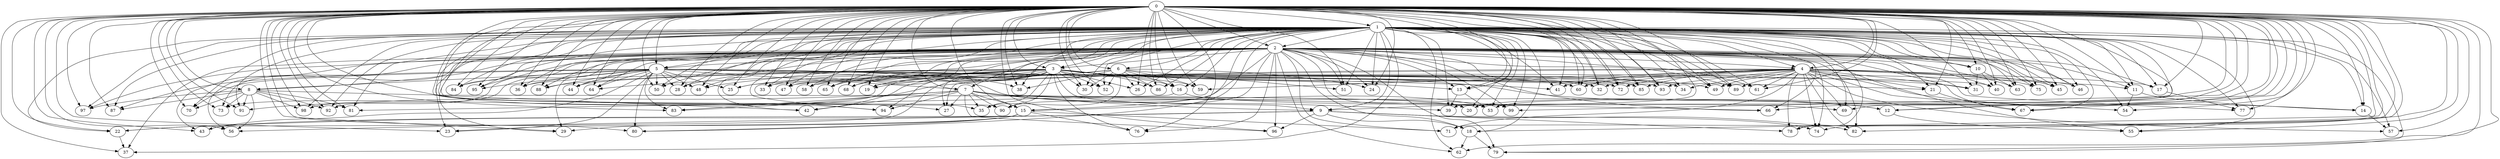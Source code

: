 digraph X {
0 -> 1;
0 -> 2;
0 -> 3;
0 -> 4;
0 -> 5;
0 -> 6;
0 -> 7;
0 -> 8;
0 -> 9;
0 -> 10;
0 -> 11;
0 -> 12;
0 -> 13;
0 -> 14;
0 -> 15;
0 -> 16;
0 -> 17;
0 -> 18;
0 -> 19;
0 -> 20;
0 -> 21;
0 -> 22;
0 -> 23;
0 -> 24;
0 -> 25;
0 -> 26;
0 -> 27;
0 -> 28;
0 -> 29;
0 -> 30;
0 -> 31;
0 -> 32;
0 -> 33;
0 -> 34;
0 -> 35;
0 -> 36;
0 -> 37;
0 -> 38;
0 -> 39;
0 -> 40;
0 -> 41;
0 -> 42;
0 -> 43;
0 -> 44;
0 -> 45;
0 -> 46;
0 -> 47;
0 -> 48;
0 -> 49;
0 -> 50;
0 -> 51;
0 -> 52;
0 -> 53;
0 -> 54;
0 -> 55;
0 -> 56;
0 -> 57;
0 -> 58;
0 -> 59;
0 -> 60;
0 -> 61;
0 -> 62;
0 -> 63;
0 -> 64;
0 -> 65;
0 -> 66;
0 -> 67;
0 -> 68;
0 -> 69;
0 -> 70;
0 -> 71;
0 -> 72;
0 -> 73;
0 -> 74;
0 -> 75;
0 -> 76;
0 -> 77;
0 -> 78;
0 -> 79;
0 -> 80;
0 -> 81;
0 -> 82;
0 -> 83;
0 -> 84;
0 -> 85;
0 -> 86;
0 -> 87;
0 -> 88;
0 -> 89;
0 -> 90;
0 -> 91;
0 -> 92;
0 -> 93;
0 -> 94;
0 -> 95;
0 -> 96;
0 -> 97;
0 -> 98;
0 -> 99;
1 -> 2;
1 -> 3;
1 -> 4;
1 -> 5;
1 -> 6;
1 -> 7;
1 -> 9;
1 -> 10;
1 -> 11;
1 -> 12;
1 -> 13;
1 -> 14;
1 -> 15;
1 -> 16;
1 -> 17;
1 -> 18;
1 -> 20;
1 -> 21;
1 -> 22;
1 -> 23;
1 -> 24;
1 -> 26;
1 -> 28;
1 -> 29;
1 -> 30;
1 -> 32;
1 -> 33;
1 -> 36;
1 -> 37;
1 -> 38;
1 -> 39;
1 -> 40;
1 -> 41;
1 -> 42;
1 -> 45;
1 -> 46;
1 -> 47;
1 -> 48;
1 -> 49;
1 -> 50;
1 -> 51;
1 -> 52;
1 -> 53;
1 -> 54;
1 -> 55;
1 -> 57;
1 -> 58;
1 -> 60;
1 -> 61;
1 -> 62;
1 -> 63;
1 -> 65;
1 -> 66;
1 -> 67;
1 -> 68;
1 -> 69;
1 -> 70;
1 -> 72;
1 -> 75;
1 -> 77;
1 -> 78;
1 -> 79;
1 -> 80;
1 -> 81;
1 -> 84;
1 -> 85;
1 -> 86;
1 -> 87;
1 -> 88;
1 -> 89;
1 -> 91;
1 -> 92;
1 -> 93;
1 -> 94;
1 -> 95;
1 -> 97;
1 -> 98;
1 -> 99;
2 -> 3;
2 -> 4;
2 -> 5;
2 -> 8;
2 -> 10;
2 -> 11;
2 -> 13;
2 -> 15;
2 -> 17;
2 -> 18;
2 -> 19;
2 -> 20;
2 -> 24;
2 -> 28;
2 -> 29;
2 -> 33;
2 -> 34;
2 -> 37;
2 -> 43;
2 -> 44;
2 -> 45;
2 -> 46;
2 -> 47;
2 -> 48;
2 -> 50;
2 -> 51;
2 -> 55;
2 -> 56;
2 -> 58;
2 -> 61;
2 -> 62;
2 -> 63;
2 -> 64;
2 -> 65;
2 -> 66;
2 -> 67;
2 -> 68;
2 -> 71;
2 -> 73;
2 -> 74;
2 -> 75;
2 -> 76;
2 -> 77;
2 -> 79;
2 -> 82;
2 -> 84;
2 -> 89;
2 -> 90;
2 -> 92;
2 -> 95;
2 -> 96;
2 -> 97;
2 -> 98;
2 -> 99;
3 -> 9;
3 -> 11;
3 -> 12;
3 -> 13;
3 -> 16;
3 -> 19;
3 -> 22;
3 -> 25;
3 -> 26;
3 -> 27;
3 -> 30;
3 -> 32;
3 -> 33;
3 -> 34;
3 -> 35;
3 -> 36;
3 -> 40;
3 -> 42;
3 -> 44;
3 -> 47;
3 -> 49;
3 -> 52;
3 -> 58;
3 -> 59;
3 -> 60;
3 -> 64;
3 -> 65;
3 -> 68;
3 -> 73;
3 -> 76;
3 -> 85;
3 -> 86;
3 -> 88;
3 -> 90;
3 -> 94;
4 -> 14;
4 -> 17;
4 -> 21;
4 -> 27;
4 -> 31;
4 -> 32;
4 -> 34;
4 -> 41;
4 -> 45;
4 -> 46;
4 -> 49;
4 -> 54;
4 -> 57;
4 -> 59;
4 -> 60;
4 -> 61;
4 -> 69;
4 -> 71;
4 -> 72;
4 -> 74;
4 -> 75;
4 -> 78;
4 -> 82;
4 -> 83;
4 -> 85;
4 -> 89;
4 -> 93;
5 -> 7;
5 -> 8;
5 -> 21;
5 -> 23;
5 -> 25;
5 -> 28;
5 -> 31;
5 -> 36;
5 -> 38;
5 -> 41;
5 -> 43;
5 -> 44;
5 -> 48;
5 -> 50;
5 -> 53;
5 -> 64;
5 -> 70;
5 -> 72;
5 -> 80;
5 -> 83;
5 -> 84;
5 -> 87;
5 -> 88;
5 -> 93;
5 -> 95;
6 -> 16;
6 -> 19;
6 -> 24;
6 -> 25;
6 -> 26;
6 -> 30;
6 -> 35;
6 -> 38;
6 -> 51;
6 -> 52;
6 -> 59;
6 -> 86;
7 -> 9;
7 -> 12;
7 -> 15;
7 -> 20;
7 -> 27;
7 -> 35;
7 -> 39;
7 -> 42;
7 -> 66;
7 -> 83;
7 -> 90;
7 -> 91;
7 -> 94;
7 -> 96;
8 -> 56;
8 -> 70;
8 -> 73;
8 -> 81;
8 -> 87;
8 -> 91;
8 -> 92;
8 -> 97;
8 -> 98;
8 -> 99;
9 -> 18;
9 -> 22;
9 -> 43;
9 -> 56;
9 -> 74;
9 -> 78;
9 -> 82;
9 -> 96;
10 -> 31;
10 -> 40;
10 -> 63;
11 -> 14;
11 -> 54;
12 -> 55;
13 -> 39;
13 -> 53;
14 -> 57;
15 -> 23;
15 -> 29;
15 -> 71;
15 -> 76;
15 -> 80;
16 -> 69;
16 -> 81;
17 -> 77;
18 -> 62;
18 -> 79;
21 -> 67;
22 -> 37;
}
